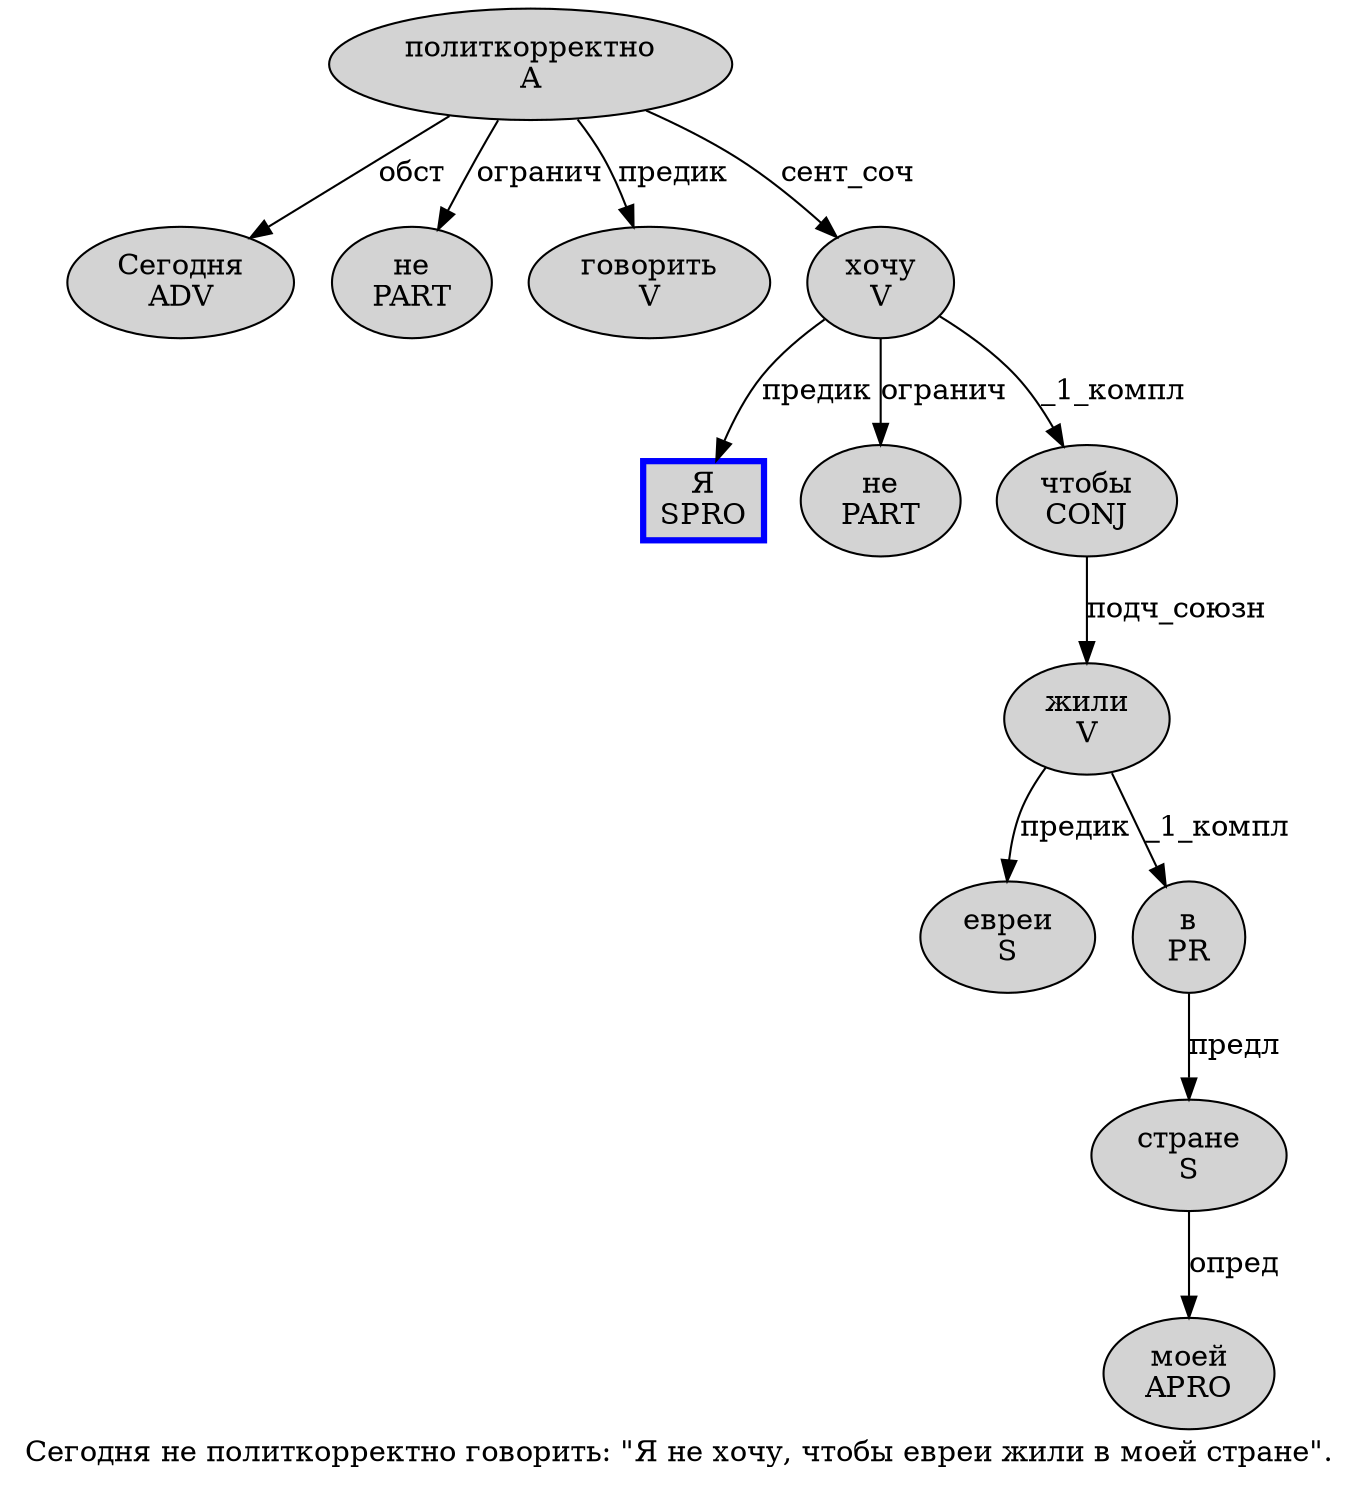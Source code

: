 digraph SENTENCE_1427 {
	graph [label="Сегодня не политкорректно говорить: \"Я не хочу, чтобы евреи жили в моей стране\"."]
	node [style=filled]
		0 [label="Сегодня
ADV" color="" fillcolor=lightgray penwidth=1 shape=ellipse]
		1 [label="не
PART" color="" fillcolor=lightgray penwidth=1 shape=ellipse]
		2 [label="политкорректно
A" color="" fillcolor=lightgray penwidth=1 shape=ellipse]
		3 [label="говорить
V" color="" fillcolor=lightgray penwidth=1 shape=ellipse]
		6 [label="Я
SPRO" color=blue fillcolor=lightgray penwidth=3 shape=box]
		7 [label="не
PART" color="" fillcolor=lightgray penwidth=1 shape=ellipse]
		8 [label="хочу
V" color="" fillcolor=lightgray penwidth=1 shape=ellipse]
		10 [label="чтобы
CONJ" color="" fillcolor=lightgray penwidth=1 shape=ellipse]
		11 [label="евреи
S" color="" fillcolor=lightgray penwidth=1 shape=ellipse]
		12 [label="жили
V" color="" fillcolor=lightgray penwidth=1 shape=ellipse]
		13 [label="в
PR" color="" fillcolor=lightgray penwidth=1 shape=ellipse]
		14 [label="моей
APRO" color="" fillcolor=lightgray penwidth=1 shape=ellipse]
		15 [label="стране
S" color="" fillcolor=lightgray penwidth=1 shape=ellipse]
			10 -> 12 [label="подч_союзн"]
			15 -> 14 [label="опред"]
			12 -> 11 [label="предик"]
			12 -> 13 [label="_1_компл"]
			2 -> 0 [label="обст"]
			2 -> 1 [label="огранич"]
			2 -> 3 [label="предик"]
			2 -> 8 [label="сент_соч"]
			8 -> 6 [label="предик"]
			8 -> 7 [label="огранич"]
			8 -> 10 [label="_1_компл"]
			13 -> 15 [label="предл"]
}